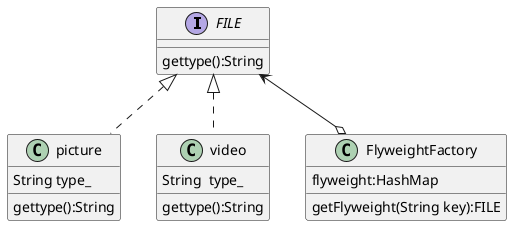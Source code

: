@startuml
'https://plantuml.com/class-diagram



interface FILE{
gettype():String
}

class picture implements FILE{
String type_
gettype():String
}

class video implements FILE{
String  type_
gettype():String
}

class FlyweightFactory{
flyweight:HashMap
getFlyweight(String key):FILE
}

FILE <--o FlyweightFactory

@enduml